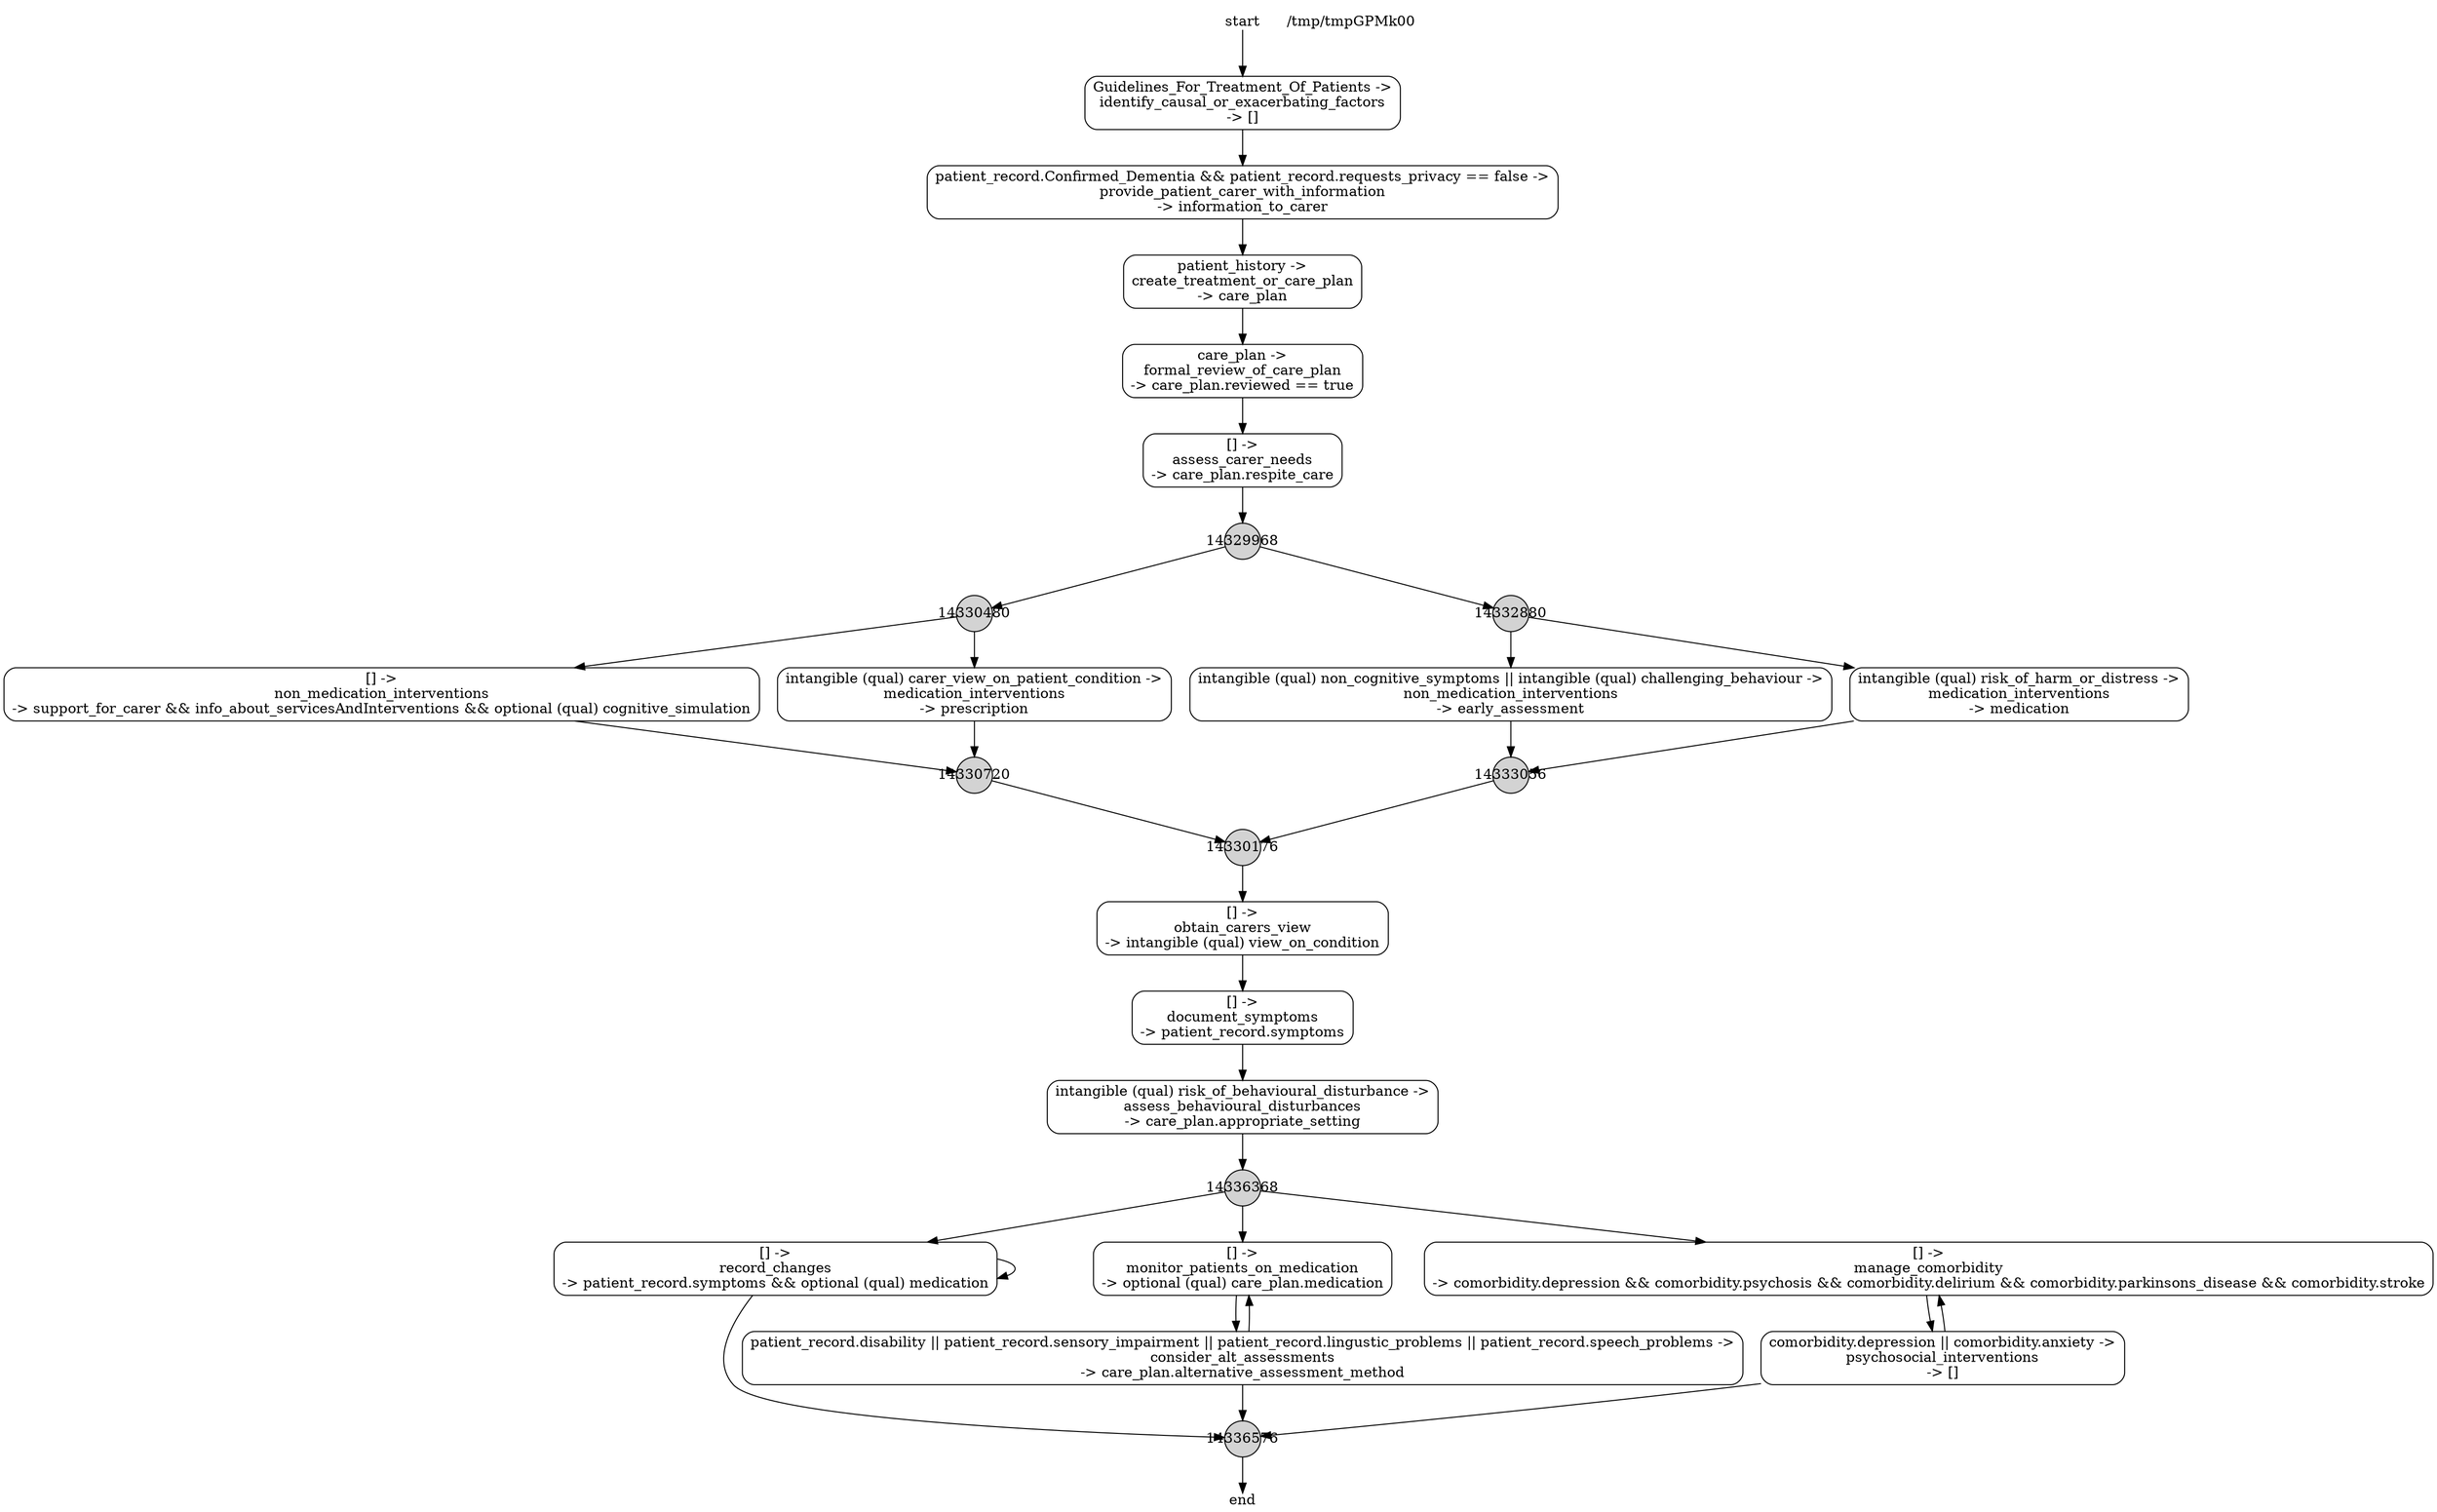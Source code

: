 digraph tmpGPMk00 {
	{
		graph [rank=same];
		14330480		 [fixedsize=true,
			shape=circle,
			style=filled];
		14332880		 [fixedsize=true,
			shape=circle,
			style=filled];
	}
	{
		graph [rank=same];
		14331040		 [label="[] ->\nnon_medication_interventions\n-> support_for_carer && info_about_servicesAndInterventions && optional (qual) cognitive_simulation",
			shape=box,
			style=rounded];
		14332112		 [label="intangible (qual) carer_view_on_patient_condition ->\nmedication_interventions\n-> prescription",
			shape=box,
			style=rounded];
	}
	{
		graph [rank=same];
		14336880		 [label="[] ->\nrecord_changes\n-> patient_record.symptoms && optional (qual) medication",
			shape=box,
			style=rounded];
		14337584		 [label="[] ->\nmonitor_patients_on_medication\n-> optional (qual) care_plan.medication",
			shape=box,
			style=rounded];
		14339472		 [label="[] ->\nmanage_comorbidity\n-> comorbidity.depression && comorbidity.psychosis && comorbidity.delirium && comorbidity.parkinsons_\
disease && comorbidity.stroke",
			shape=box,
			style=rounded];
	}
	{
		graph [rank=same];
		14333328		 [label="intangible (qual) non_cognitive_symptoms || intangible (qual) challenging_behaviour ->\nnon_medication_interventions\n-> early_assessment",
			shape=box,
			style=rounded];
		14334224		 [label="intangible (qual) risk_of_harm_or_distress ->\nmedication_interventions\n-> medication",
			shape=box,
			style=rounded];
	}
	process	 [label="/tmp/tmpGPMk00",
		shape=plaintext];
	14324544	 [label=start,
		shape=plain];
	14325104	 [label="Guidelines_For_Treatment_Of_Patients ->\nidentify_causal_or_exacerbating_factors\n-> []",
		shape=box,
		style=rounded];
	14324544 -> 14325104	 [style=solid,
		weight=1];
	14325568	 [label="patient_record.Confirmed_Dementia && patient_record.requests_privacy == false ->\nprovide_patient_carer_with_information\n-> information_\
to_carer",
		shape=box,
		style=rounded];
	14325104 -> 14325568	 [style=solid,
		weight=1];
	14327008	 [label="patient_history ->\ncreate_treatment_or_care_plan\n-> care_plan",
		shape=box,
		style=rounded];
	14325568 -> 14327008	 [style=solid,
		weight=1];
	14328704	 [label="care_plan ->\nformal_review_of_care_plan\n-> care_plan.reviewed == true",
		shape=box,
		style=rounded];
	14327008 -> 14328704	 [style=solid,
		weight=1];
	14329472	 [label="[] ->\nassess_carer_needs\n-> care_plan.respite_care",
		shape=box,
		style=rounded];
	14328704 -> 14329472	 [style=solid,
		weight=1];
	14329968	 [fixedsize=true,
		shape=circle,
		style=filled];
	14329472 -> 14329968	 [style=solid,
		weight=1];
	14329968 -> 14330480	 [style=solid,
		weight=1];
	14329968 -> 14332880	 [style=solid,
		weight=1];
	14330480 -> 14331040	 [style=solid,
		weight=1];
	14330480 -> 14332112	 [style=solid,
		weight=1];
	14332880 -> 14333328	 [style=solid,
		weight=1];
	14332880 -> 14334224	 [style=solid,
		weight=1];
	14330720	 [fixedsize=true,
		shape=circle,
		style=filled];
	14331040 -> 14330720	 [style=solid,
		weight=1];
	14332112 -> 14330720	 [style=solid,
		weight=1];
	14330176	 [fixedsize=true,
		shape=circle,
		style=filled];
	14330720 -> 14330176	 [style=solid,
		weight=1];
	14334736	 [label="[] ->\nobtain_carers_view\n-> intangible (qual) view_on_condition",
		shape=box,
		style=rounded];
	14330176 -> 14334736	 [style=solid,
		weight=1];
	14335168	 [label="[] ->\ndocument_symptoms\n-> patient_record.symptoms",
		shape=box,
		style=rounded];
	14334736 -> 14335168	 [style=solid,
		weight=1];
	14335712	 [label="intangible (qual) risk_of_behavioural_disturbance ->\nassess_behavioural_disturbances\n-> care_plan.appropriate_setting",
		shape=box,
		style=rounded];
	14335168 -> 14335712	 [style=solid,
		weight=1];
	14336368	 [fixedsize=true,
		shape=circle,
		style=filled];
	14335712 -> 14336368	 [style=solid,
		weight=1];
	14336368 -> 14336880	 [style=solid,
		weight=1];
	14336368 -> 14337584	 [style=solid,
		weight=1];
	14336368 -> 14339472	 [style=solid,
		weight=1];
	14336880 -> 14336880	 [weight=0];
	14336576	 [fixedsize=true,
		shape=circle,
		style=filled];
	14336880 -> 14336576	 [style=solid,
		weight=1];
	14338160	 [label="patient_record.disability || patient_record.sensory_impairment || patient_record.lingustic_problems || patient_record.speech_problems \
->\nconsider_alt_assessments\n-> care_plan.alternative_assessment_method",
		shape=box,
		style=rounded];
	14337584 -> 14338160	 [style=solid,
		weight=1];
	14341312	 [label="comorbidity.depression || comorbidity.anxiety ->\npsychosocial_interventions\n-> []",
		shape=box,
		style=rounded];
	14339472 -> 14341312	 [style=solid,
		weight=1];
	14324784	 [label=end,
		shape=plain];
	14336576 -> 14324784	 [style=solid,
		weight=1];
	14338160 -> 14337584	 [weight=0];
	14338160 -> 14336576	 [style=solid,
		weight=1];
	14341312 -> 14339472	 [weight=0];
	14341312 -> 14336576	 [style=solid,
		weight=1];
	14333056	 [fixedsize=true,
		shape=circle,
		style=filled];
	14333328 -> 14333056	 [style=solid,
		weight=1];
	14334224 -> 14333056	 [style=solid,
		weight=1];
	14333056 -> 14330176	 [style=solid,
		weight=1];
}
